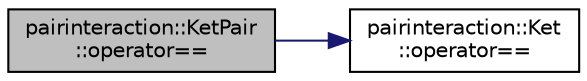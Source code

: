 digraph "pairinteraction::KetPair::operator=="
{
 // INTERACTIVE_SVG=YES
 // LATEX_PDF_SIZE
  bgcolor="transparent";
  edge [fontname="Helvetica",fontsize="10",labelfontname="Helvetica",labelfontsize="10"];
  node [fontname="Helvetica",fontsize="10",shape=record];
  rankdir="LR";
  Node1 [label="pairinteraction::KetPair\l::operator==",height=0.2,width=0.4,color="black", fillcolor="grey75", style="filled", fontcolor="black",tooltip=" "];
  Node1 -> Node2 [color="midnightblue",fontsize="10",style="solid",fontname="Helvetica"];
  Node2 [label="pairinteraction::Ket\l::operator==",height=0.2,width=0.4,color="black",URL="$classpairinteraction_1_1Ket.html#af0c0b86a13108294183f9cf1f383c08f",tooltip=" "];
}
